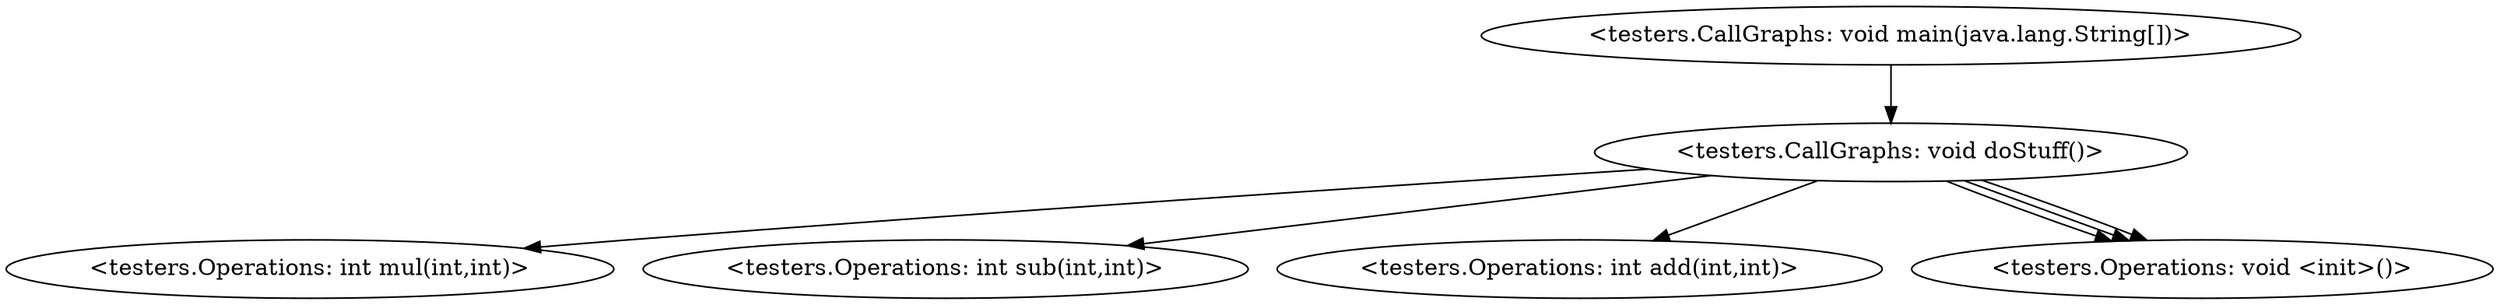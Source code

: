 digraph "call-graph" {
    "<testers.CallGraphs: void main(java.lang.String[])>"
    "<testers.CallGraphs: void doStuff()>"
    "<testers.CallGraphs: void main(java.lang.String[])>"->"<testers.CallGraphs: void doStuff()>";
    "<testers.Operations: int mul(int,int)>"
    "<testers.CallGraphs: void doStuff()>"->"<testers.Operations: int mul(int,int)>";
    "<testers.Operations: int sub(int,int)>"
    "<testers.CallGraphs: void doStuff()>"->"<testers.Operations: int sub(int,int)>";
    "<testers.Operations: int add(int,int)>"
    "<testers.CallGraphs: void doStuff()>"->"<testers.Operations: int add(int,int)>";
    "<testers.Operations: void <init>()>"
    "<testers.CallGraphs: void doStuff()>"->"<testers.Operations: void <init>()>";
    "<testers.CallGraphs: void doStuff()>"->"<testers.Operations: void <init>()>";
    "<testers.CallGraphs: void doStuff()>"->"<testers.Operations: void <init>()>";
}
